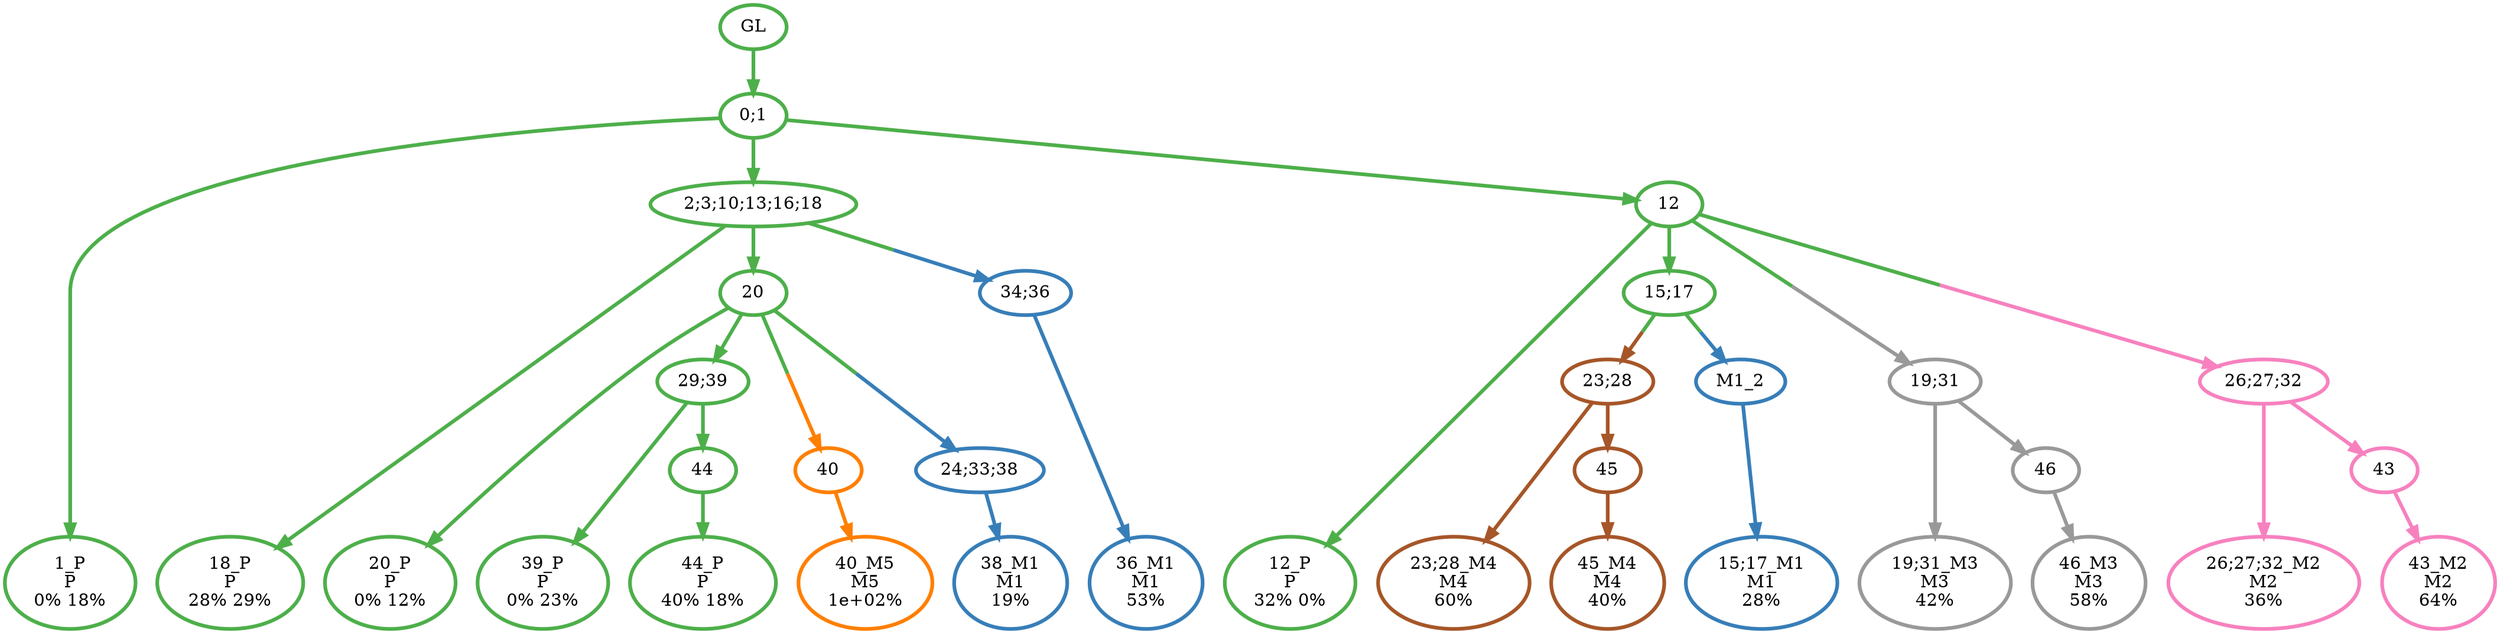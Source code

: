 digraph T {
	{
		rank=same
		31 [penwidth=3,colorscheme=set19,color=3,label="1_P\nP\n0% 18%"]
		29 [penwidth=3,colorscheme=set19,color=3,label="18_P\nP\n28% 29%"]
		27 [penwidth=3,colorscheme=set19,color=3,label="20_P\nP\n0% 12%"]
		25 [penwidth=3,colorscheme=set19,color=3,label="39_P\nP\n0% 23%"]
		23 [penwidth=3,colorscheme=set19,color=3,label="44_P\nP\n40% 18%"]
		21 [penwidth=3,colorscheme=set19,color=3,label="12_P\nP\n32% 0%"]
		19 [penwidth=3,colorscheme=set19,color=2,label="38_M1\nM1\n19%"]
		18 [penwidth=3,colorscheme=set19,color=2,label="36_M1\nM1\n53%"]
		17 [penwidth=3,colorscheme=set19,color=2,label="15;17_M1\nM1\n28%"]
		16 [penwidth=3,colorscheme=set19,color=8,label="26;27;32_M2\nM2\n36%"]
		14 [penwidth=3,colorscheme=set19,color=8,label="43_M2\nM2\n64%"]
		13 [penwidth=3,colorscheme=set19,color=9,label="19;31_M3\nM3\n42%"]
		11 [penwidth=3,colorscheme=set19,color=9,label="46_M3\nM3\n58%"]
		10 [penwidth=3,colorscheme=set19,color=7,label="23;28_M4\nM4\n60%"]
		8 [penwidth=3,colorscheme=set19,color=7,label="45_M4\nM4\n40%"]
		7 [penwidth=3,colorscheme=set19,color=5,label="40_M5\nM5\n1e+02%"]
	}
	33 [penwidth=3,colorscheme=set19,color=3,label="GL"]
	32 [penwidth=3,colorscheme=set19,color=3,label="0;1"]
	30 [penwidth=3,colorscheme=set19,color=3,label="2;3;10;13;16;18"]
	28 [penwidth=3,colorscheme=set19,color=3,label="20"]
	26 [penwidth=3,colorscheme=set19,color=3,label="29;39"]
	24 [penwidth=3,colorscheme=set19,color=3,label="44"]
	22 [penwidth=3,colorscheme=set19,color=3,label="12"]
	20 [penwidth=3,colorscheme=set19,color=3,label="15;17"]
	15 [penwidth=3,colorscheme=set19,color=8,label="43"]
	12 [penwidth=3,colorscheme=set19,color=9,label="46"]
	9 [penwidth=3,colorscheme=set19,color=7,label="45"]
	6 [penwidth=3,colorscheme=set19,color=5,label="40"]
	5 [penwidth=3,colorscheme=set19,color=7,label="23;28"]
	4 [penwidth=3,colorscheme=set19,color=9,label="19;31"]
	3 [penwidth=3,colorscheme=set19,color=2,label="24;33;38"]
	2 [penwidth=3,colorscheme=set19,color=2,label="34;36"]
	1 [penwidth=3,colorscheme=set19,color=8,label="26;27;32"]
	0 [penwidth=3,colorscheme=set19,color=2,label="M1_2"]
	33 -> 32 [penwidth=3,colorscheme=set19,color=3]
	32 -> 31 [penwidth=3,colorscheme=set19,color=3]
	32 -> 22 [penwidth=3,colorscheme=set19,color=3]
	32 -> 30 [penwidth=3,colorscheme=set19,color=3]
	30 -> 29 [penwidth=3,colorscheme=set19,color=3]
	30 -> 28 [penwidth=3,colorscheme=set19,color=3]
	30 -> 2 [penwidth=3,colorscheme=set19,color="3;0.5:2"]
	28 -> 27 [penwidth=3,colorscheme=set19,color=3]
	28 -> 26 [penwidth=3,colorscheme=set19,color=3]
	28 -> 6 [penwidth=3,colorscheme=set19,color="3;0.5:5"]
	28 -> 3 [penwidth=3,colorscheme=set19,color="3;0.5:2"]
	26 -> 25 [penwidth=3,colorscheme=set19,color=3]
	26 -> 24 [penwidth=3,colorscheme=set19,color=3]
	24 -> 23 [penwidth=3,colorscheme=set19,color=3]
	22 -> 21 [penwidth=3,colorscheme=set19,color=3]
	22 -> 20 [penwidth=3,colorscheme=set19,color=3]
	22 -> 4 [penwidth=3,colorscheme=set19,color="3;0.5:9"]
	22 -> 1 [penwidth=3,colorscheme=set19,color="3;0.5:8"]
	20 -> 0 [penwidth=3,colorscheme=set19,color="3;0.5:2"]
	20 -> 5 [penwidth=3,colorscheme=set19,color="3;0.5:7"]
	15 -> 14 [penwidth=3,colorscheme=set19,color=8]
	12 -> 11 [penwidth=3,colorscheme=set19,color=9]
	9 -> 8 [penwidth=3,colorscheme=set19,color=7]
	6 -> 7 [penwidth=3,colorscheme=set19,color=5]
	5 -> 10 [penwidth=3,colorscheme=set19,color=7]
	5 -> 9 [penwidth=3,colorscheme=set19,color=7]
	4 -> 13 [penwidth=3,colorscheme=set19,color=9]
	4 -> 12 [penwidth=3,colorscheme=set19,color=9]
	3 -> 19 [penwidth=3,colorscheme=set19,color=2]
	2 -> 18 [penwidth=3,colorscheme=set19,color=2]
	1 -> 16 [penwidth=3,colorscheme=set19,color=8]
	1 -> 15 [penwidth=3,colorscheme=set19,color=8]
	0 -> 17 [penwidth=3,colorscheme=set19,color=2]
}
